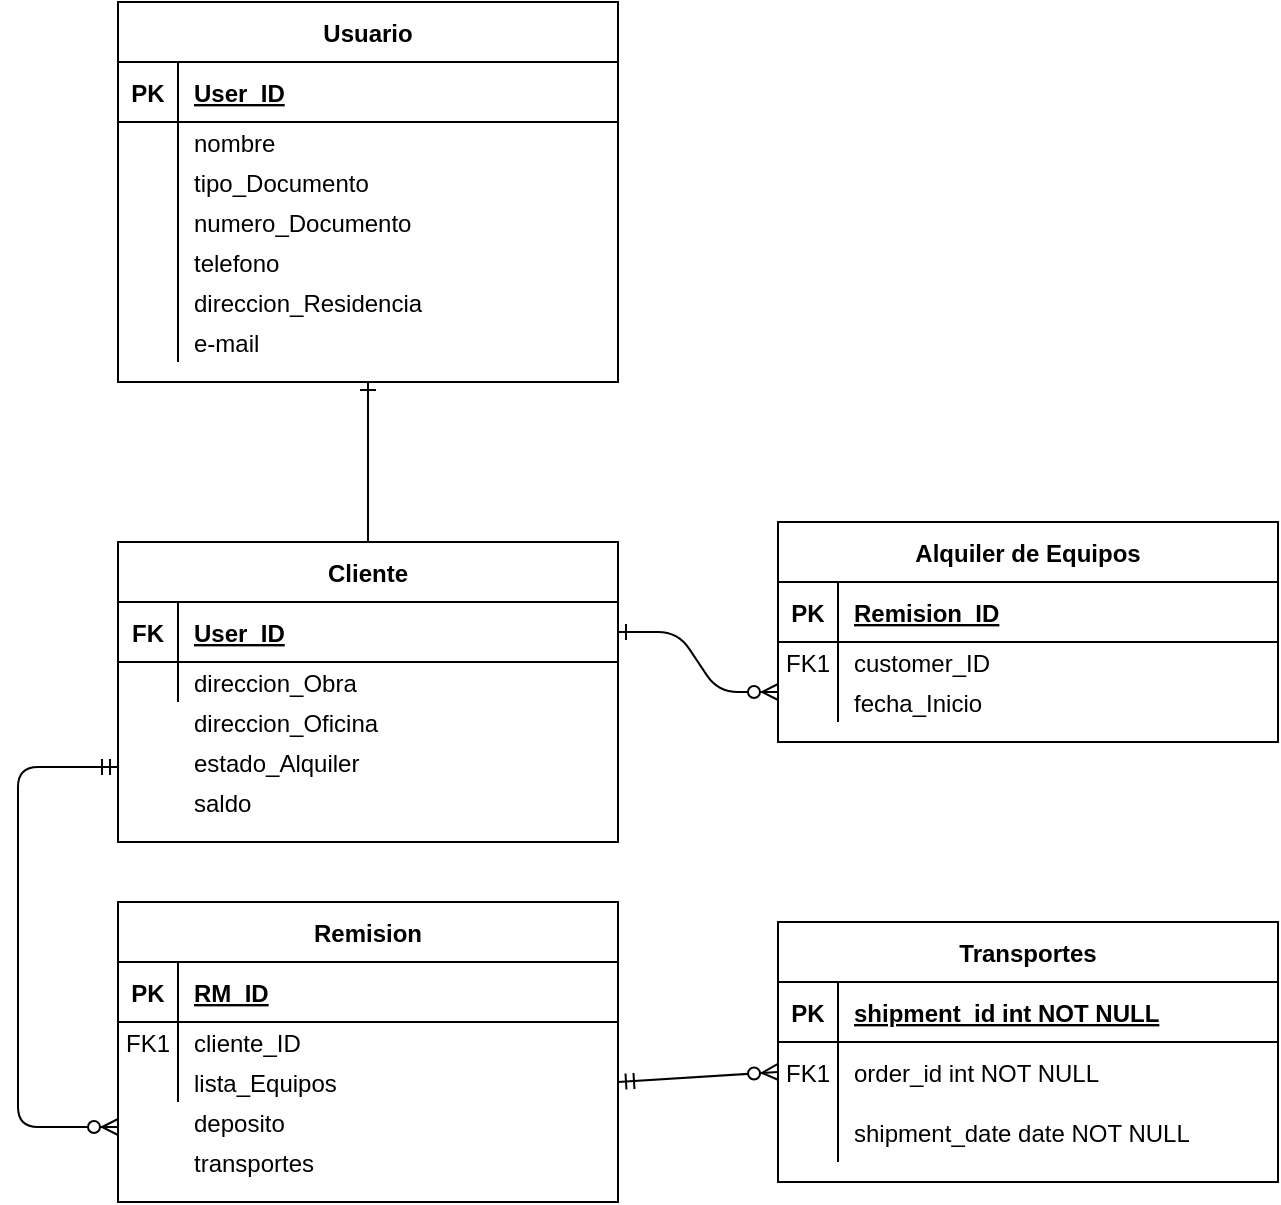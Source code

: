 <mxfile version="13.8.8" type="github">
  <diagram id="R2lEEEUBdFMjLlhIrx00" name="Page-1">
    <mxGraphModel dx="779" dy="1476" grid="1" gridSize="10" guides="1" tooltips="1" connect="1" arrows="1" fold="1" page="1" pageScale="1" pageWidth="850" pageHeight="1100" math="0" shadow="0" extFonts="Permanent Marker^https://fonts.googleapis.com/css?family=Permanent+Marker">
      <root>
        <mxCell id="0" />
        <mxCell id="1" parent="0" />
        <mxCell id="C-vyLk0tnHw3VtMMgP7b-1" value="" style="edgeStyle=entityRelationEdgeStyle;endArrow=ERzeroToMany;startArrow=ERone;endFill=1;startFill=0;" parent="1" source="C-vyLk0tnHw3VtMMgP7b-24" edge="1">
          <mxGeometry width="100" height="100" relative="1" as="geometry">
            <mxPoint x="340" y="720" as="sourcePoint" />
            <mxPoint x="450" y="195" as="targetPoint" />
          </mxGeometry>
        </mxCell>
        <mxCell id="C-vyLk0tnHw3VtMMgP7b-13" value="Transportes" style="shape=table;startSize=30;container=1;collapsible=1;childLayout=tableLayout;fixedRows=1;rowLines=0;fontStyle=1;align=center;resizeLast=1;" parent="1" vertex="1">
          <mxGeometry x="450" y="310" width="250" height="130" as="geometry" />
        </mxCell>
        <mxCell id="C-vyLk0tnHw3VtMMgP7b-14" value="" style="shape=partialRectangle;collapsible=0;dropTarget=0;pointerEvents=0;fillColor=none;points=[[0,0.5],[1,0.5]];portConstraint=eastwest;top=0;left=0;right=0;bottom=1;" parent="C-vyLk0tnHw3VtMMgP7b-13" vertex="1">
          <mxGeometry y="30" width="250" height="30" as="geometry" />
        </mxCell>
        <mxCell id="C-vyLk0tnHw3VtMMgP7b-15" value="PK" style="shape=partialRectangle;overflow=hidden;connectable=0;fillColor=none;top=0;left=0;bottom=0;right=0;fontStyle=1;" parent="C-vyLk0tnHw3VtMMgP7b-14" vertex="1">
          <mxGeometry width="30" height="30" as="geometry" />
        </mxCell>
        <mxCell id="C-vyLk0tnHw3VtMMgP7b-16" value="shipment_id int NOT NULL " style="shape=partialRectangle;overflow=hidden;connectable=0;fillColor=none;top=0;left=0;bottom=0;right=0;align=left;spacingLeft=6;fontStyle=5;" parent="C-vyLk0tnHw3VtMMgP7b-14" vertex="1">
          <mxGeometry x="30" width="220" height="30" as="geometry" />
        </mxCell>
        <mxCell id="C-vyLk0tnHw3VtMMgP7b-17" value="" style="shape=partialRectangle;collapsible=0;dropTarget=0;pointerEvents=0;fillColor=none;points=[[0,0.5],[1,0.5]];portConstraint=eastwest;top=0;left=0;right=0;bottom=0;" parent="C-vyLk0tnHw3VtMMgP7b-13" vertex="1">
          <mxGeometry y="60" width="250" height="30" as="geometry" />
        </mxCell>
        <mxCell id="C-vyLk0tnHw3VtMMgP7b-18" value="FK1" style="shape=partialRectangle;overflow=hidden;connectable=0;fillColor=none;top=0;left=0;bottom=0;right=0;" parent="C-vyLk0tnHw3VtMMgP7b-17" vertex="1">
          <mxGeometry width="30" height="30" as="geometry" />
        </mxCell>
        <mxCell id="C-vyLk0tnHw3VtMMgP7b-19" value="order_id int NOT NULL" style="shape=partialRectangle;overflow=hidden;connectable=0;fillColor=none;top=0;left=0;bottom=0;right=0;align=left;spacingLeft=6;" parent="C-vyLk0tnHw3VtMMgP7b-17" vertex="1">
          <mxGeometry x="30" width="220" height="30" as="geometry" />
        </mxCell>
        <mxCell id="C-vyLk0tnHw3VtMMgP7b-20" value="" style="shape=partialRectangle;collapsible=0;dropTarget=0;pointerEvents=0;fillColor=none;points=[[0,0.5],[1,0.5]];portConstraint=eastwest;top=0;left=0;right=0;bottom=0;" parent="C-vyLk0tnHw3VtMMgP7b-13" vertex="1">
          <mxGeometry y="90" width="250" height="30" as="geometry" />
        </mxCell>
        <mxCell id="C-vyLk0tnHw3VtMMgP7b-21" value="" style="shape=partialRectangle;overflow=hidden;connectable=0;fillColor=none;top=0;left=0;bottom=0;right=0;" parent="C-vyLk0tnHw3VtMMgP7b-20" vertex="1">
          <mxGeometry width="30" height="30" as="geometry" />
        </mxCell>
        <mxCell id="C-vyLk0tnHw3VtMMgP7b-22" value="shipment_date date NOT NULL" style="shape=partialRectangle;overflow=hidden;connectable=0;fillColor=none;top=0;left=0;bottom=0;right=0;align=left;spacingLeft=6;" parent="C-vyLk0tnHw3VtMMgP7b-20" vertex="1">
          <mxGeometry x="30" width="220" height="30" as="geometry" />
        </mxCell>
        <mxCell id="C-vyLk0tnHw3VtMMgP7b-23" value="Cliente" style="shape=table;startSize=30;container=1;collapsible=1;childLayout=tableLayout;fixedRows=1;rowLines=0;fontStyle=1;align=center;resizeLast=1;gradientColor=#ffffff;" parent="1" vertex="1">
          <mxGeometry x="120" y="120" width="250" height="150" as="geometry" />
        </mxCell>
        <mxCell id="C-vyLk0tnHw3VtMMgP7b-24" value="" style="shape=partialRectangle;collapsible=0;dropTarget=0;pointerEvents=0;fillColor=none;points=[[0,0.5],[1,0.5]];portConstraint=eastwest;top=0;left=0;right=0;bottom=1;" parent="C-vyLk0tnHw3VtMMgP7b-23" vertex="1">
          <mxGeometry y="30" width="250" height="30" as="geometry" />
        </mxCell>
        <mxCell id="C-vyLk0tnHw3VtMMgP7b-25" value="FK" style="shape=partialRectangle;overflow=hidden;connectable=0;fillColor=none;top=0;left=0;bottom=0;right=0;fontStyle=1;" parent="C-vyLk0tnHw3VtMMgP7b-24" vertex="1">
          <mxGeometry width="30" height="30" as="geometry" />
        </mxCell>
        <mxCell id="C-vyLk0tnHw3VtMMgP7b-26" value="User_ID" style="shape=partialRectangle;overflow=hidden;connectable=0;fillColor=none;top=0;left=0;bottom=0;right=0;align=left;spacingLeft=6;fontStyle=5;" parent="C-vyLk0tnHw3VtMMgP7b-24" vertex="1">
          <mxGeometry x="30" width="220" height="30" as="geometry" />
        </mxCell>
        <mxCell id="C-vyLk0tnHw3VtMMgP7b-27" value="" style="shape=partialRectangle;collapsible=0;dropTarget=0;pointerEvents=0;fillColor=none;points=[[0,0.5],[1,0.5]];portConstraint=eastwest;top=0;left=0;right=0;bottom=0;" parent="C-vyLk0tnHw3VtMMgP7b-23" vertex="1">
          <mxGeometry y="60" width="250" height="20" as="geometry" />
        </mxCell>
        <mxCell id="C-vyLk0tnHw3VtMMgP7b-28" value="" style="shape=partialRectangle;overflow=hidden;connectable=0;fillColor=none;top=0;left=0;bottom=0;right=0;" parent="C-vyLk0tnHw3VtMMgP7b-27" vertex="1">
          <mxGeometry width="30" height="20" as="geometry" />
        </mxCell>
        <mxCell id="C-vyLk0tnHw3VtMMgP7b-29" value="direccion_Obra" style="shape=partialRectangle;overflow=hidden;connectable=0;fillColor=none;top=0;left=0;bottom=0;right=0;align=left;spacingLeft=6;" parent="C-vyLk0tnHw3VtMMgP7b-27" vertex="1">
          <mxGeometry x="30" width="220" height="20" as="geometry" />
        </mxCell>
        <object label="Alquiler de Equipos" placeholders="1" sdsfsf="holi" id="x4IGlbJCDHWKpCq_cEM8-5">
          <mxCell style="shape=table;startSize=30;container=1;collapsible=1;childLayout=tableLayout;fixedRows=1;rowLines=0;fontStyle=1;align=center;resizeLast=1;" vertex="1" parent="1">
            <mxGeometry x="450" y="110" width="250" height="110" as="geometry" />
          </mxCell>
        </object>
        <mxCell id="x4IGlbJCDHWKpCq_cEM8-6" value="" style="shape=partialRectangle;collapsible=0;dropTarget=0;pointerEvents=0;fillColor=none;points=[[0,0.5],[1,0.5]];portConstraint=eastwest;top=0;left=0;right=0;bottom=1;" vertex="1" parent="x4IGlbJCDHWKpCq_cEM8-5">
          <mxGeometry y="30" width="250" height="30" as="geometry" />
        </mxCell>
        <mxCell id="x4IGlbJCDHWKpCq_cEM8-7" value="PK" style="shape=partialRectangle;overflow=hidden;connectable=0;fillColor=none;top=0;left=0;bottom=0;right=0;fontStyle=1;" vertex="1" parent="x4IGlbJCDHWKpCq_cEM8-6">
          <mxGeometry width="30" height="30" as="geometry" />
        </mxCell>
        <mxCell id="x4IGlbJCDHWKpCq_cEM8-8" value="Remision_ID" style="shape=partialRectangle;overflow=hidden;connectable=0;fillColor=none;top=0;left=0;bottom=0;right=0;align=left;spacingLeft=6;fontStyle=5;" vertex="1" parent="x4IGlbJCDHWKpCq_cEM8-6">
          <mxGeometry x="30" width="220" height="30" as="geometry" />
        </mxCell>
        <mxCell id="x4IGlbJCDHWKpCq_cEM8-9" value="" style="shape=partialRectangle;collapsible=0;dropTarget=0;pointerEvents=0;fillColor=none;points=[[0,0.5],[1,0.5]];portConstraint=eastwest;top=0;left=0;right=0;bottom=0;" vertex="1" parent="x4IGlbJCDHWKpCq_cEM8-5">
          <mxGeometry y="60" width="250" height="20" as="geometry" />
        </mxCell>
        <mxCell id="x4IGlbJCDHWKpCq_cEM8-10" value="FK1" style="shape=partialRectangle;overflow=hidden;connectable=0;fillColor=none;top=0;left=0;bottom=0;right=0;" vertex="1" parent="x4IGlbJCDHWKpCq_cEM8-9">
          <mxGeometry width="30" height="20" as="geometry" />
        </mxCell>
        <mxCell id="x4IGlbJCDHWKpCq_cEM8-11" value="customer_ID" style="shape=partialRectangle;overflow=hidden;connectable=0;fillColor=none;top=0;left=0;bottom=0;right=0;align=left;spacingLeft=6;" vertex="1" parent="x4IGlbJCDHWKpCq_cEM8-9">
          <mxGeometry x="30" width="220" height="20" as="geometry" />
        </mxCell>
        <mxCell id="x4IGlbJCDHWKpCq_cEM8-12" value="" style="shape=partialRectangle;collapsible=0;dropTarget=0;pointerEvents=0;fillColor=none;points=[[0,0.5],[1,0.5]];portConstraint=eastwest;top=0;left=0;right=0;bottom=0;" vertex="1" parent="x4IGlbJCDHWKpCq_cEM8-5">
          <mxGeometry y="80" width="250" height="20" as="geometry" />
        </mxCell>
        <mxCell id="x4IGlbJCDHWKpCq_cEM8-13" value="" style="shape=partialRectangle;overflow=hidden;connectable=0;fillColor=none;top=0;left=0;bottom=0;right=0;" vertex="1" parent="x4IGlbJCDHWKpCq_cEM8-12">
          <mxGeometry width="30" height="20" as="geometry" />
        </mxCell>
        <mxCell id="x4IGlbJCDHWKpCq_cEM8-14" value="fecha_Inicio" style="shape=partialRectangle;overflow=hidden;connectable=0;fillColor=none;top=0;left=0;bottom=0;right=0;align=left;spacingLeft=6;" vertex="1" parent="x4IGlbJCDHWKpCq_cEM8-12">
          <mxGeometry x="30" width="220" height="20" as="geometry" />
        </mxCell>
        <mxCell id="x4IGlbJCDHWKpCq_cEM8-15" value="direccion_Oficina" style="shape=partialRectangle;overflow=hidden;connectable=0;fillColor=none;top=0;left=0;bottom=0;right=0;align=left;spacingLeft=6;" vertex="1" parent="1">
          <mxGeometry x="150" y="200" width="220" height="20" as="geometry" />
        </mxCell>
        <mxCell id="x4IGlbJCDHWKpCq_cEM8-16" value="estado_Alquiler" style="shape=partialRectangle;overflow=hidden;connectable=0;fillColor=none;top=0;left=0;bottom=0;right=0;align=left;spacingLeft=6;" vertex="1" parent="1">
          <mxGeometry x="150" y="220" width="220" height="20" as="geometry" />
        </mxCell>
        <mxCell id="x4IGlbJCDHWKpCq_cEM8-17" value="saldo" style="shape=partialRectangle;overflow=hidden;connectable=0;fillColor=none;top=0;left=0;bottom=0;right=0;align=left;spacingLeft=6;" vertex="1" parent="1">
          <mxGeometry x="150" y="240" width="220" height="20" as="geometry" />
        </mxCell>
        <mxCell id="x4IGlbJCDHWKpCq_cEM8-18" value="Remision" style="shape=table;startSize=30;container=1;collapsible=1;childLayout=tableLayout;fixedRows=1;rowLines=0;fontStyle=1;align=center;resizeLast=1;" vertex="1" parent="1">
          <mxGeometry x="120" y="300" width="250" height="150" as="geometry" />
        </mxCell>
        <mxCell id="x4IGlbJCDHWKpCq_cEM8-19" value="" style="shape=partialRectangle;collapsible=0;dropTarget=0;pointerEvents=0;fillColor=none;points=[[0,0.5],[1,0.5]];portConstraint=eastwest;top=0;left=0;right=0;bottom=1;" vertex="1" parent="x4IGlbJCDHWKpCq_cEM8-18">
          <mxGeometry y="30" width="250" height="30" as="geometry" />
        </mxCell>
        <mxCell id="x4IGlbJCDHWKpCq_cEM8-20" value="PK" style="shape=partialRectangle;overflow=hidden;connectable=0;fillColor=none;top=0;left=0;bottom=0;right=0;fontStyle=1;" vertex="1" parent="x4IGlbJCDHWKpCq_cEM8-19">
          <mxGeometry width="30" height="30" as="geometry" />
        </mxCell>
        <mxCell id="x4IGlbJCDHWKpCq_cEM8-21" value="RM_ID" style="shape=partialRectangle;overflow=hidden;connectable=0;fillColor=none;top=0;left=0;bottom=0;right=0;align=left;spacingLeft=6;fontStyle=5;" vertex="1" parent="x4IGlbJCDHWKpCq_cEM8-19">
          <mxGeometry x="30" width="220" height="30" as="geometry" />
        </mxCell>
        <mxCell id="x4IGlbJCDHWKpCq_cEM8-22" value="" style="shape=partialRectangle;collapsible=0;dropTarget=0;pointerEvents=0;fillColor=none;points=[[0,0.5],[1,0.5]];portConstraint=eastwest;top=0;left=0;right=0;bottom=0;" vertex="1" parent="x4IGlbJCDHWKpCq_cEM8-18">
          <mxGeometry y="60" width="250" height="20" as="geometry" />
        </mxCell>
        <mxCell id="x4IGlbJCDHWKpCq_cEM8-23" value="FK1" style="shape=partialRectangle;overflow=hidden;connectable=0;fillColor=none;top=0;left=0;bottom=0;right=0;" vertex="1" parent="x4IGlbJCDHWKpCq_cEM8-22">
          <mxGeometry width="30" height="20" as="geometry" />
        </mxCell>
        <mxCell id="x4IGlbJCDHWKpCq_cEM8-24" value="cliente_ID" style="shape=partialRectangle;overflow=hidden;connectable=0;fillColor=none;top=0;left=0;bottom=0;right=0;align=left;spacingLeft=6;" vertex="1" parent="x4IGlbJCDHWKpCq_cEM8-22">
          <mxGeometry x="30" width="220" height="20" as="geometry" />
        </mxCell>
        <mxCell id="x4IGlbJCDHWKpCq_cEM8-25" value="" style="shape=partialRectangle;collapsible=0;dropTarget=0;pointerEvents=0;fillColor=none;points=[[0,0.5],[1,0.5]];portConstraint=eastwest;top=0;left=0;right=0;bottom=0;" vertex="1" parent="x4IGlbJCDHWKpCq_cEM8-18">
          <mxGeometry y="80" width="250" height="20" as="geometry" />
        </mxCell>
        <mxCell id="x4IGlbJCDHWKpCq_cEM8-26" value="" style="shape=partialRectangle;overflow=hidden;connectable=0;fillColor=none;top=0;left=0;bottom=0;right=0;" vertex="1" parent="x4IGlbJCDHWKpCq_cEM8-25">
          <mxGeometry width="30" height="20" as="geometry" />
        </mxCell>
        <mxCell id="x4IGlbJCDHWKpCq_cEM8-27" value="lista_Equipos" style="shape=partialRectangle;overflow=hidden;connectable=0;fillColor=none;top=0;left=0;bottom=0;right=0;align=left;spacingLeft=6;" vertex="1" parent="x4IGlbJCDHWKpCq_cEM8-25">
          <mxGeometry x="30" width="220" height="20" as="geometry" />
        </mxCell>
        <mxCell id="x4IGlbJCDHWKpCq_cEM8-29" value="deposito" style="shape=partialRectangle;overflow=hidden;connectable=0;fillColor=none;top=0;left=0;bottom=0;right=0;align=left;spacingLeft=6;" vertex="1" parent="1">
          <mxGeometry x="150" y="400" width="220" height="20" as="geometry" />
        </mxCell>
        <mxCell id="x4IGlbJCDHWKpCq_cEM8-30" value="transportes" style="shape=partialRectangle;overflow=hidden;connectable=0;fillColor=none;top=0;left=0;bottom=0;right=0;align=left;spacingLeft=6;" vertex="1" parent="1">
          <mxGeometry x="150" y="420" width="220" height="20" as="geometry" />
        </mxCell>
        <mxCell id="x4IGlbJCDHWKpCq_cEM8-38" value="" style="edgeStyle=elbowEdgeStyle;fontSize=12;html=1;endArrow=ERzeroToMany;startArrow=ERmandOne;entryX=0;entryY=0.75;entryDx=0;entryDy=0;exitX=0;exitY=0.75;exitDx=0;exitDy=0;" edge="1" parent="1" source="C-vyLk0tnHw3VtMMgP7b-23" target="x4IGlbJCDHWKpCq_cEM8-18">
          <mxGeometry width="100" height="100" relative="1" as="geometry">
            <mxPoint x="-10" y="220" as="sourcePoint" />
            <mxPoint x="90" y="295" as="targetPoint" />
            <Array as="points">
              <mxPoint x="70" y="320" />
            </Array>
          </mxGeometry>
        </mxCell>
        <mxCell id="x4IGlbJCDHWKpCq_cEM8-42" value="Usuario" style="shape=table;startSize=30;container=1;collapsible=1;childLayout=tableLayout;fixedRows=1;rowLines=0;fontStyle=1;align=center;resizeLast=1;gradientColor=#ffffff;" vertex="1" parent="1">
          <mxGeometry x="120" y="-150" width="250" height="190" as="geometry" />
        </mxCell>
        <mxCell id="x4IGlbJCDHWKpCq_cEM8-43" value="" style="shape=partialRectangle;collapsible=0;dropTarget=0;pointerEvents=0;fillColor=none;points=[[0,0.5],[1,0.5]];portConstraint=eastwest;top=0;left=0;right=0;bottom=1;" vertex="1" parent="x4IGlbJCDHWKpCq_cEM8-42">
          <mxGeometry y="30" width="250" height="30" as="geometry" />
        </mxCell>
        <mxCell id="x4IGlbJCDHWKpCq_cEM8-44" value="PK" style="shape=partialRectangle;overflow=hidden;connectable=0;fillColor=none;top=0;left=0;bottom=0;right=0;fontStyle=1;" vertex="1" parent="x4IGlbJCDHWKpCq_cEM8-43">
          <mxGeometry width="30" height="30" as="geometry" />
        </mxCell>
        <mxCell id="x4IGlbJCDHWKpCq_cEM8-45" value="User_ID" style="shape=partialRectangle;overflow=hidden;connectable=0;fillColor=none;top=0;left=0;bottom=0;right=0;align=left;spacingLeft=6;fontStyle=5;" vertex="1" parent="x4IGlbJCDHWKpCq_cEM8-43">
          <mxGeometry x="30" width="220" height="30" as="geometry" />
        </mxCell>
        <mxCell id="x4IGlbJCDHWKpCq_cEM8-49" value="" style="shape=partialRectangle;collapsible=0;dropTarget=0;pointerEvents=0;fillColor=none;points=[[0,0.5],[1,0.5]];portConstraint=eastwest;top=0;left=0;right=0;bottom=0;" vertex="1" parent="x4IGlbJCDHWKpCq_cEM8-42">
          <mxGeometry y="60" width="250" height="20" as="geometry" />
        </mxCell>
        <mxCell id="x4IGlbJCDHWKpCq_cEM8-50" value="" style="shape=partialRectangle;overflow=hidden;connectable=0;fillColor=none;top=0;left=0;bottom=0;right=0;" vertex="1" parent="x4IGlbJCDHWKpCq_cEM8-49">
          <mxGeometry width="30" height="20" as="geometry" />
        </mxCell>
        <mxCell id="x4IGlbJCDHWKpCq_cEM8-51" value="nombre" style="shape=partialRectangle;overflow=hidden;connectable=0;fillColor=none;top=0;left=0;bottom=0;right=0;align=left;spacingLeft=6;" vertex="1" parent="x4IGlbJCDHWKpCq_cEM8-49">
          <mxGeometry x="30" width="220" height="20" as="geometry" />
        </mxCell>
        <mxCell id="x4IGlbJCDHWKpCq_cEM8-52" value="" style="shape=partialRectangle;collapsible=0;dropTarget=0;pointerEvents=0;fillColor=none;points=[[0,0.5],[1,0.5]];portConstraint=eastwest;top=0;left=0;right=0;bottom=0;" vertex="1" parent="x4IGlbJCDHWKpCq_cEM8-42">
          <mxGeometry y="80" width="250" height="20" as="geometry" />
        </mxCell>
        <mxCell id="x4IGlbJCDHWKpCq_cEM8-53" value="" style="shape=partialRectangle;overflow=hidden;connectable=0;fillColor=none;top=0;left=0;bottom=0;right=0;" vertex="1" parent="x4IGlbJCDHWKpCq_cEM8-52">
          <mxGeometry width="30" height="20" as="geometry" />
        </mxCell>
        <mxCell id="x4IGlbJCDHWKpCq_cEM8-54" value="tipo_Documento" style="shape=partialRectangle;overflow=hidden;connectable=0;fillColor=none;top=0;left=0;bottom=0;right=0;align=left;spacingLeft=6;" vertex="1" parent="x4IGlbJCDHWKpCq_cEM8-52">
          <mxGeometry x="30" width="220" height="20" as="geometry" />
        </mxCell>
        <mxCell id="x4IGlbJCDHWKpCq_cEM8-46" value="" style="shape=partialRectangle;collapsible=0;dropTarget=0;pointerEvents=0;fillColor=none;points=[[0,0.5],[1,0.5]];portConstraint=eastwest;top=0;left=0;right=0;bottom=0;" vertex="1" parent="x4IGlbJCDHWKpCq_cEM8-42">
          <mxGeometry y="100" width="250" height="20" as="geometry" />
        </mxCell>
        <mxCell id="x4IGlbJCDHWKpCq_cEM8-47" value="" style="shape=partialRectangle;overflow=hidden;connectable=0;fillColor=none;top=0;left=0;bottom=0;right=0;" vertex="1" parent="x4IGlbJCDHWKpCq_cEM8-46">
          <mxGeometry width="30" height="20" as="geometry" />
        </mxCell>
        <mxCell id="x4IGlbJCDHWKpCq_cEM8-48" value="numero_Documento" style="shape=partialRectangle;overflow=hidden;connectable=0;fillColor=none;top=0;left=0;bottom=0;right=0;align=left;spacingLeft=6;" vertex="1" parent="x4IGlbJCDHWKpCq_cEM8-46">
          <mxGeometry x="30" width="220" height="20" as="geometry" />
        </mxCell>
        <mxCell id="x4IGlbJCDHWKpCq_cEM8-55" value="" style="shape=partialRectangle;collapsible=0;dropTarget=0;pointerEvents=0;fillColor=none;points=[[0,0.5],[1,0.5]];portConstraint=eastwest;top=0;left=0;right=0;bottom=0;" vertex="1" parent="x4IGlbJCDHWKpCq_cEM8-42">
          <mxGeometry y="120" width="250" height="20" as="geometry" />
        </mxCell>
        <mxCell id="x4IGlbJCDHWKpCq_cEM8-56" value="" style="shape=partialRectangle;overflow=hidden;connectable=0;fillColor=none;top=0;left=0;bottom=0;right=0;" vertex="1" parent="x4IGlbJCDHWKpCq_cEM8-55">
          <mxGeometry width="30" height="20" as="geometry" />
        </mxCell>
        <mxCell id="x4IGlbJCDHWKpCq_cEM8-57" value="telefono" style="shape=partialRectangle;overflow=hidden;connectable=0;fillColor=none;top=0;left=0;bottom=0;right=0;align=left;spacingLeft=6;" vertex="1" parent="x4IGlbJCDHWKpCq_cEM8-55">
          <mxGeometry x="30" width="220" height="20" as="geometry" />
        </mxCell>
        <mxCell id="x4IGlbJCDHWKpCq_cEM8-58" value="" style="shape=partialRectangle;collapsible=0;dropTarget=0;pointerEvents=0;fillColor=none;points=[[0,0.5],[1,0.5]];portConstraint=eastwest;top=0;left=0;right=0;bottom=0;" vertex="1" parent="x4IGlbJCDHWKpCq_cEM8-42">
          <mxGeometry y="140" width="250" height="20" as="geometry" />
        </mxCell>
        <mxCell id="x4IGlbJCDHWKpCq_cEM8-59" value="" style="shape=partialRectangle;overflow=hidden;connectable=0;fillColor=none;top=0;left=0;bottom=0;right=0;" vertex="1" parent="x4IGlbJCDHWKpCq_cEM8-58">
          <mxGeometry width="30" height="20" as="geometry" />
        </mxCell>
        <mxCell id="x4IGlbJCDHWKpCq_cEM8-60" value="direccion_Residencia" style="shape=partialRectangle;overflow=hidden;connectable=0;fillColor=none;top=0;left=0;bottom=0;right=0;align=left;spacingLeft=6;" vertex="1" parent="x4IGlbJCDHWKpCq_cEM8-58">
          <mxGeometry x="30" width="220" height="20" as="geometry" />
        </mxCell>
        <mxCell id="x4IGlbJCDHWKpCq_cEM8-61" value="" style="shape=partialRectangle;collapsible=0;dropTarget=0;pointerEvents=0;fillColor=none;points=[[0,0.5],[1,0.5]];portConstraint=eastwest;top=0;left=0;right=0;bottom=0;" vertex="1" parent="x4IGlbJCDHWKpCq_cEM8-42">
          <mxGeometry y="160" width="250" height="20" as="geometry" />
        </mxCell>
        <mxCell id="x4IGlbJCDHWKpCq_cEM8-62" value="" style="shape=partialRectangle;overflow=hidden;connectable=0;fillColor=none;top=0;left=0;bottom=0;right=0;" vertex="1" parent="x4IGlbJCDHWKpCq_cEM8-61">
          <mxGeometry width="30" height="20" as="geometry" />
        </mxCell>
        <mxCell id="x4IGlbJCDHWKpCq_cEM8-63" value="e-mail" style="shape=partialRectangle;overflow=hidden;connectable=0;fillColor=none;top=0;left=0;bottom=0;right=0;align=left;spacingLeft=6;" vertex="1" parent="x4IGlbJCDHWKpCq_cEM8-61">
          <mxGeometry x="30" width="220" height="20" as="geometry" />
        </mxCell>
        <mxCell id="x4IGlbJCDHWKpCq_cEM8-65" value="" style="edgeStyle=elbowEdgeStyle;fontSize=12;html=1;endArrow=ERone;endFill=1;elbow=vertical;entryX=0.5;entryY=1;entryDx=0;entryDy=0;exitX=0.5;exitY=0;exitDx=0;exitDy=0;" edge="1" parent="1" source="C-vyLk0tnHw3VtMMgP7b-23" target="x4IGlbJCDHWKpCq_cEM8-42">
          <mxGeometry width="100" height="100" relative="1" as="geometry">
            <mxPoint x="220" y="120" as="sourcePoint" />
            <mxPoint x="320" y="20" as="targetPoint" />
          </mxGeometry>
        </mxCell>
        <mxCell id="x4IGlbJCDHWKpCq_cEM8-66" value="" style="fontSize=12;html=1;endArrow=ERzeroToMany;startArrow=ERmandOne;entryX=0;entryY=0.5;entryDx=0;entryDy=0;exitX=1;exitY=0.5;exitDx=0;exitDy=0;" edge="1" parent="1" source="x4IGlbJCDHWKpCq_cEM8-25" target="C-vyLk0tnHw3VtMMgP7b-17">
          <mxGeometry width="100" height="100" relative="1" as="geometry">
            <mxPoint x="270" y="380" as="sourcePoint" />
            <mxPoint x="370" y="280" as="targetPoint" />
          </mxGeometry>
        </mxCell>
      </root>
    </mxGraphModel>
  </diagram>
</mxfile>
